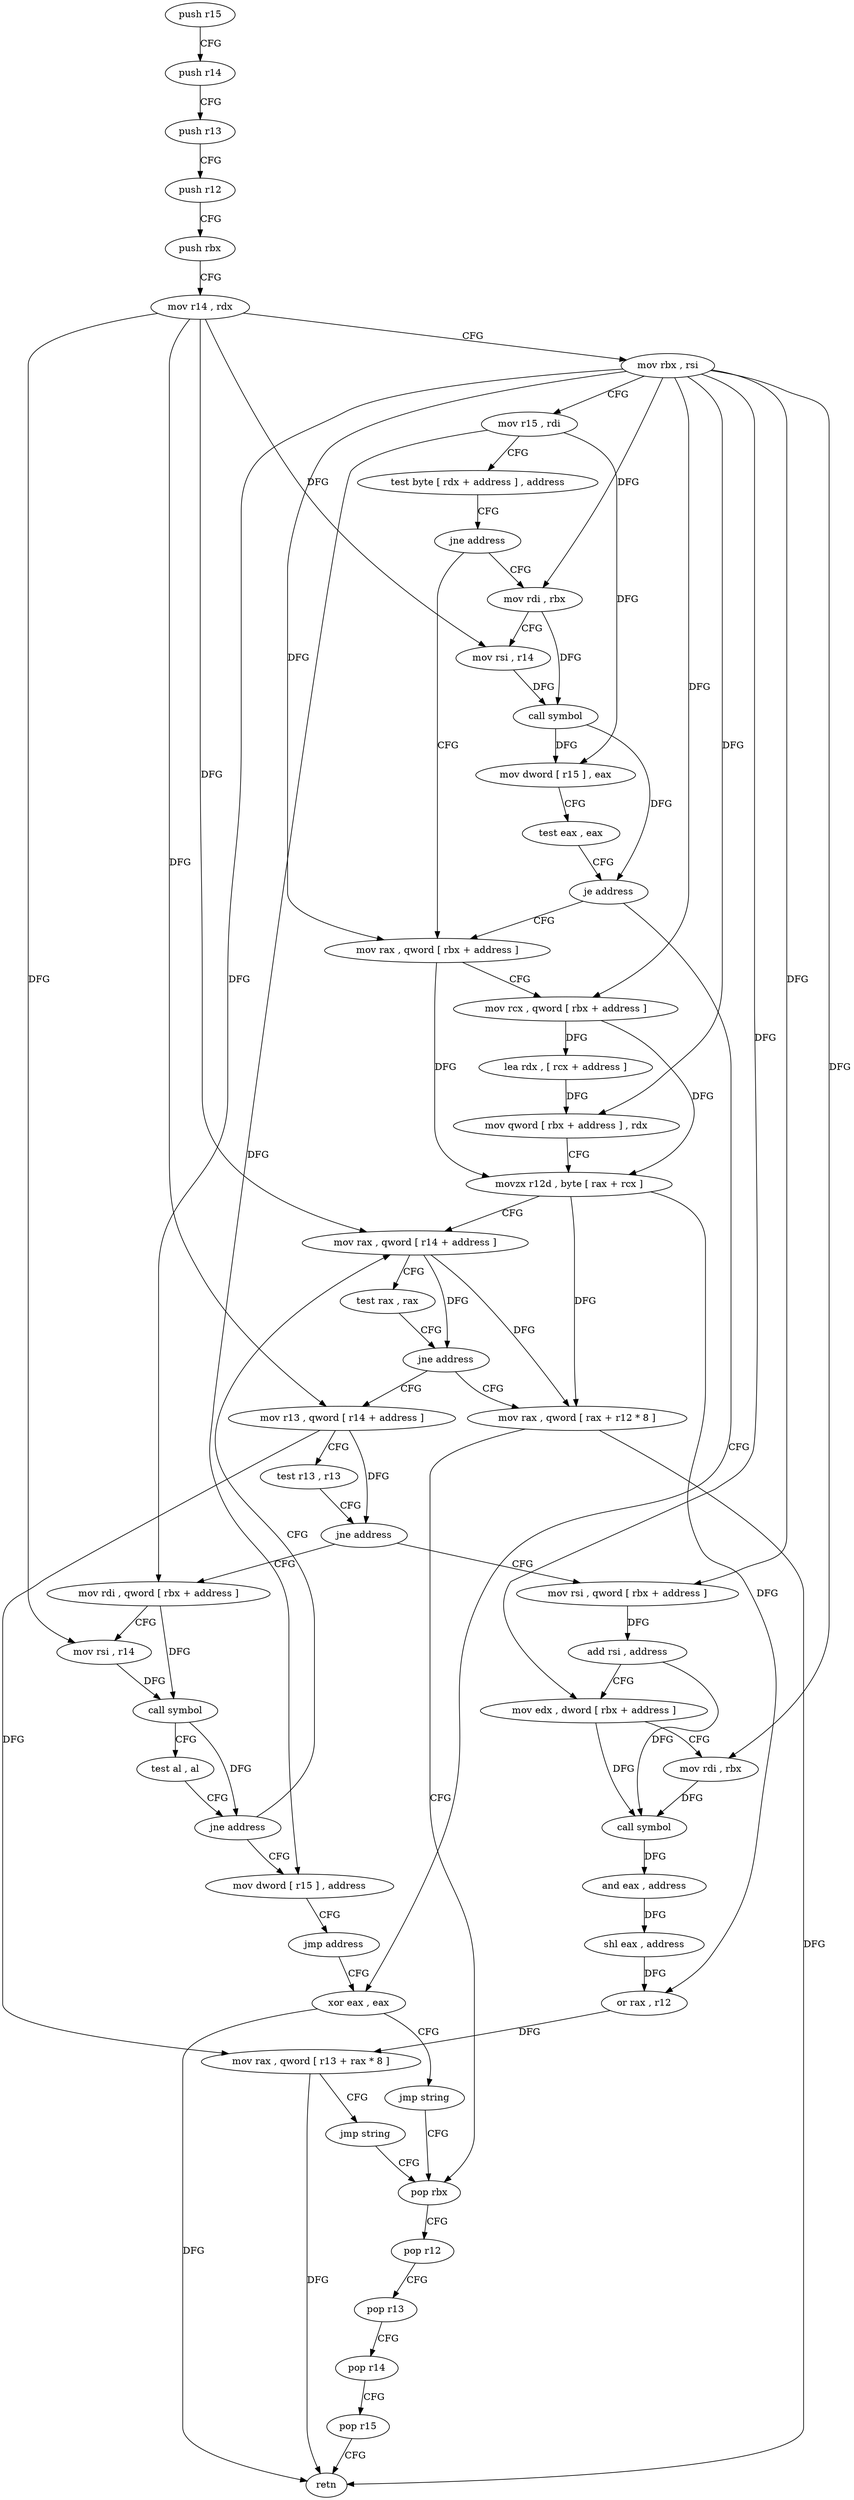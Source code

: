 digraph "func" {
"4249040" [label = "push r15" ]
"4249042" [label = "push r14" ]
"4249044" [label = "push r13" ]
"4249046" [label = "push r12" ]
"4249048" [label = "push rbx" ]
"4249049" [label = "mov r14 , rdx" ]
"4249052" [label = "mov rbx , rsi" ]
"4249055" [label = "mov r15 , rdi" ]
"4249058" [label = "test byte [ rdx + address ] , address" ]
"4249062" [label = "jne address" ]
"4249145" [label = "mov rdi , rbx" ]
"4249064" [label = "mov rax , qword [ rbx + address ]" ]
"4249148" [label = "mov rsi , r14" ]
"4249151" [label = "call symbol" ]
"4249156" [label = "mov dword [ r15 ] , eax" ]
"4249159" [label = "test eax , eax" ]
"4249161" [label = "je address" ]
"4249163" [label = "xor eax , eax" ]
"4249068" [label = "mov rcx , qword [ rbx + address ]" ]
"4249072" [label = "lea rdx , [ rcx + address ]" ]
"4249076" [label = "mov qword [ rbx + address ] , rdx" ]
"4249080" [label = "movzx r12d , byte [ rax + rcx ]" ]
"4249085" [label = "mov rax , qword [ r14 + address ]" ]
"4249165" [label = "jmp string" ]
"4249135" [label = "pop rbx" ]
"4249131" [label = "mov rax , qword [ rax + r12 * 8 ]" ]
"4249094" [label = "mov r13 , qword [ r14 + address ]" ]
"4249098" [label = "test r13 , r13" ]
"4249101" [label = "jne address" ]
"4249167" [label = "mov rsi , qword [ rbx + address ]" ]
"4249103" [label = "mov rdi , qword [ rbx + address ]" ]
"4249136" [label = "pop r12" ]
"4249138" [label = "pop r13" ]
"4249140" [label = "pop r14" ]
"4249142" [label = "pop r15" ]
"4249144" [label = "retn" ]
"4249171" [label = "add rsi , address" ]
"4249175" [label = "mov edx , dword [ rbx + address ]" ]
"4249181" [label = "mov rdi , rbx" ]
"4249184" [label = "call symbol" ]
"4249189" [label = "and eax , address" ]
"4249192" [label = "shl eax , address" ]
"4249195" [label = "or rax , r12" ]
"4249198" [label = "mov rax , qword [ r13 + rax * 8 ]" ]
"4249203" [label = "jmp string" ]
"4249110" [label = "mov rsi , r14" ]
"4249113" [label = "call symbol" ]
"4249118" [label = "test al , al" ]
"4249120" [label = "jne address" ]
"4249122" [label = "mov dword [ r15 ] , address" ]
"4249089" [label = "test rax , rax" ]
"4249092" [label = "jne address" ]
"4249129" [label = "jmp address" ]
"4249040" -> "4249042" [ label = "CFG" ]
"4249042" -> "4249044" [ label = "CFG" ]
"4249044" -> "4249046" [ label = "CFG" ]
"4249046" -> "4249048" [ label = "CFG" ]
"4249048" -> "4249049" [ label = "CFG" ]
"4249049" -> "4249052" [ label = "CFG" ]
"4249049" -> "4249148" [ label = "DFG" ]
"4249049" -> "4249085" [ label = "DFG" ]
"4249049" -> "4249094" [ label = "DFG" ]
"4249049" -> "4249110" [ label = "DFG" ]
"4249052" -> "4249055" [ label = "CFG" ]
"4249052" -> "4249145" [ label = "DFG" ]
"4249052" -> "4249064" [ label = "DFG" ]
"4249052" -> "4249068" [ label = "DFG" ]
"4249052" -> "4249076" [ label = "DFG" ]
"4249052" -> "4249167" [ label = "DFG" ]
"4249052" -> "4249175" [ label = "DFG" ]
"4249052" -> "4249181" [ label = "DFG" ]
"4249052" -> "4249103" [ label = "DFG" ]
"4249055" -> "4249058" [ label = "CFG" ]
"4249055" -> "4249156" [ label = "DFG" ]
"4249055" -> "4249122" [ label = "DFG" ]
"4249058" -> "4249062" [ label = "CFG" ]
"4249062" -> "4249145" [ label = "CFG" ]
"4249062" -> "4249064" [ label = "CFG" ]
"4249145" -> "4249148" [ label = "CFG" ]
"4249145" -> "4249151" [ label = "DFG" ]
"4249064" -> "4249068" [ label = "CFG" ]
"4249064" -> "4249080" [ label = "DFG" ]
"4249148" -> "4249151" [ label = "DFG" ]
"4249151" -> "4249156" [ label = "DFG" ]
"4249151" -> "4249161" [ label = "DFG" ]
"4249156" -> "4249159" [ label = "CFG" ]
"4249159" -> "4249161" [ label = "CFG" ]
"4249161" -> "4249064" [ label = "CFG" ]
"4249161" -> "4249163" [ label = "CFG" ]
"4249163" -> "4249165" [ label = "CFG" ]
"4249163" -> "4249144" [ label = "DFG" ]
"4249068" -> "4249072" [ label = "DFG" ]
"4249068" -> "4249080" [ label = "DFG" ]
"4249072" -> "4249076" [ label = "DFG" ]
"4249076" -> "4249080" [ label = "CFG" ]
"4249080" -> "4249085" [ label = "CFG" ]
"4249080" -> "4249131" [ label = "DFG" ]
"4249080" -> "4249195" [ label = "DFG" ]
"4249085" -> "4249089" [ label = "CFG" ]
"4249085" -> "4249092" [ label = "DFG" ]
"4249085" -> "4249131" [ label = "DFG" ]
"4249165" -> "4249135" [ label = "CFG" ]
"4249135" -> "4249136" [ label = "CFG" ]
"4249131" -> "4249135" [ label = "CFG" ]
"4249131" -> "4249144" [ label = "DFG" ]
"4249094" -> "4249098" [ label = "CFG" ]
"4249094" -> "4249101" [ label = "DFG" ]
"4249094" -> "4249198" [ label = "DFG" ]
"4249098" -> "4249101" [ label = "CFG" ]
"4249101" -> "4249167" [ label = "CFG" ]
"4249101" -> "4249103" [ label = "CFG" ]
"4249167" -> "4249171" [ label = "DFG" ]
"4249103" -> "4249110" [ label = "CFG" ]
"4249103" -> "4249113" [ label = "DFG" ]
"4249136" -> "4249138" [ label = "CFG" ]
"4249138" -> "4249140" [ label = "CFG" ]
"4249140" -> "4249142" [ label = "CFG" ]
"4249142" -> "4249144" [ label = "CFG" ]
"4249171" -> "4249175" [ label = "CFG" ]
"4249171" -> "4249184" [ label = "DFG" ]
"4249175" -> "4249181" [ label = "CFG" ]
"4249175" -> "4249184" [ label = "DFG" ]
"4249181" -> "4249184" [ label = "DFG" ]
"4249184" -> "4249189" [ label = "DFG" ]
"4249189" -> "4249192" [ label = "DFG" ]
"4249192" -> "4249195" [ label = "DFG" ]
"4249195" -> "4249198" [ label = "DFG" ]
"4249198" -> "4249203" [ label = "CFG" ]
"4249198" -> "4249144" [ label = "DFG" ]
"4249203" -> "4249135" [ label = "CFG" ]
"4249110" -> "4249113" [ label = "DFG" ]
"4249113" -> "4249118" [ label = "CFG" ]
"4249113" -> "4249120" [ label = "DFG" ]
"4249118" -> "4249120" [ label = "CFG" ]
"4249120" -> "4249085" [ label = "CFG" ]
"4249120" -> "4249122" [ label = "CFG" ]
"4249122" -> "4249129" [ label = "CFG" ]
"4249089" -> "4249092" [ label = "CFG" ]
"4249092" -> "4249131" [ label = "CFG" ]
"4249092" -> "4249094" [ label = "CFG" ]
"4249129" -> "4249163" [ label = "CFG" ]
}
